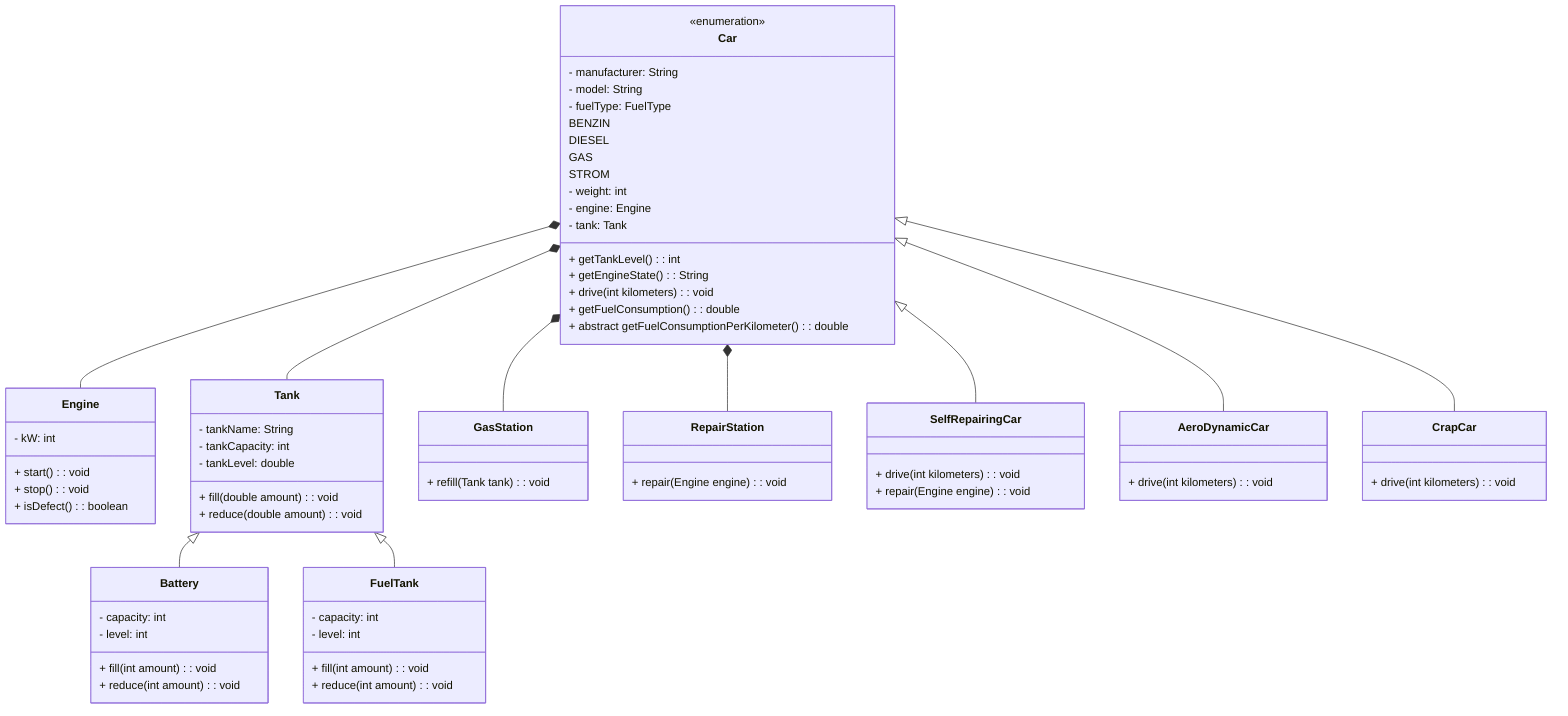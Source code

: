 classDiagram
    class Car {
        - manufacturer: String
        - model: String
        - fuelType: FuelType
        <<enumeration>>
        BENZIN
        DIESEL
        GAS
        STROM
        - weight: int
        - engine: Engine
        - tank: Tank
        + getTankLevel(): int
        + getEngineState(): String
        + drive(int kilometers): void
        + getFuelConsumption(): double
        + abstract getFuelConsumptionPerKilometer(): double
    }
    class Engine {
        - kW: int
        + start(): void
        + stop(): void
        + isDefect(): boolean
    }
    class Tank {
        - tankName: String
        - tankCapacity: int
        - tankLevel: double
        + fill(double amount): void
        + reduce(double amount): void
    }
    class GasStation {
        + refill(Tank tank): void
    }
    class RepairStation {
        + repair(Engine engine): void
    }
    class Battery {
        - capacity: int
        - level: int
        + fill(int amount): void
        + reduce(int amount): void

    }
    class FuelTank {
        - capacity: int
        - level: int
        + fill(int amount): void
        + reduce(int amount): void
    }
    class SelfRepairingCar {
        + drive(int kilometers): void
        + repair(Engine engine): void
    }
    class AeroDynamicCar {
        + drive(int kilometers): void
    }
    class CrapCar {
        + drive(int kilometers): void
    }

    Car <|-- SelfRepairingCar
    Car <|-- AeroDynamicCar
    Car <|-- CrapCar
    Car *-- Engine
    Car *-- Tank
    Tank <|-- Battery
    Tank <|-- FuelTank
    Car *-- GasStation
    Car *-- RepairStation